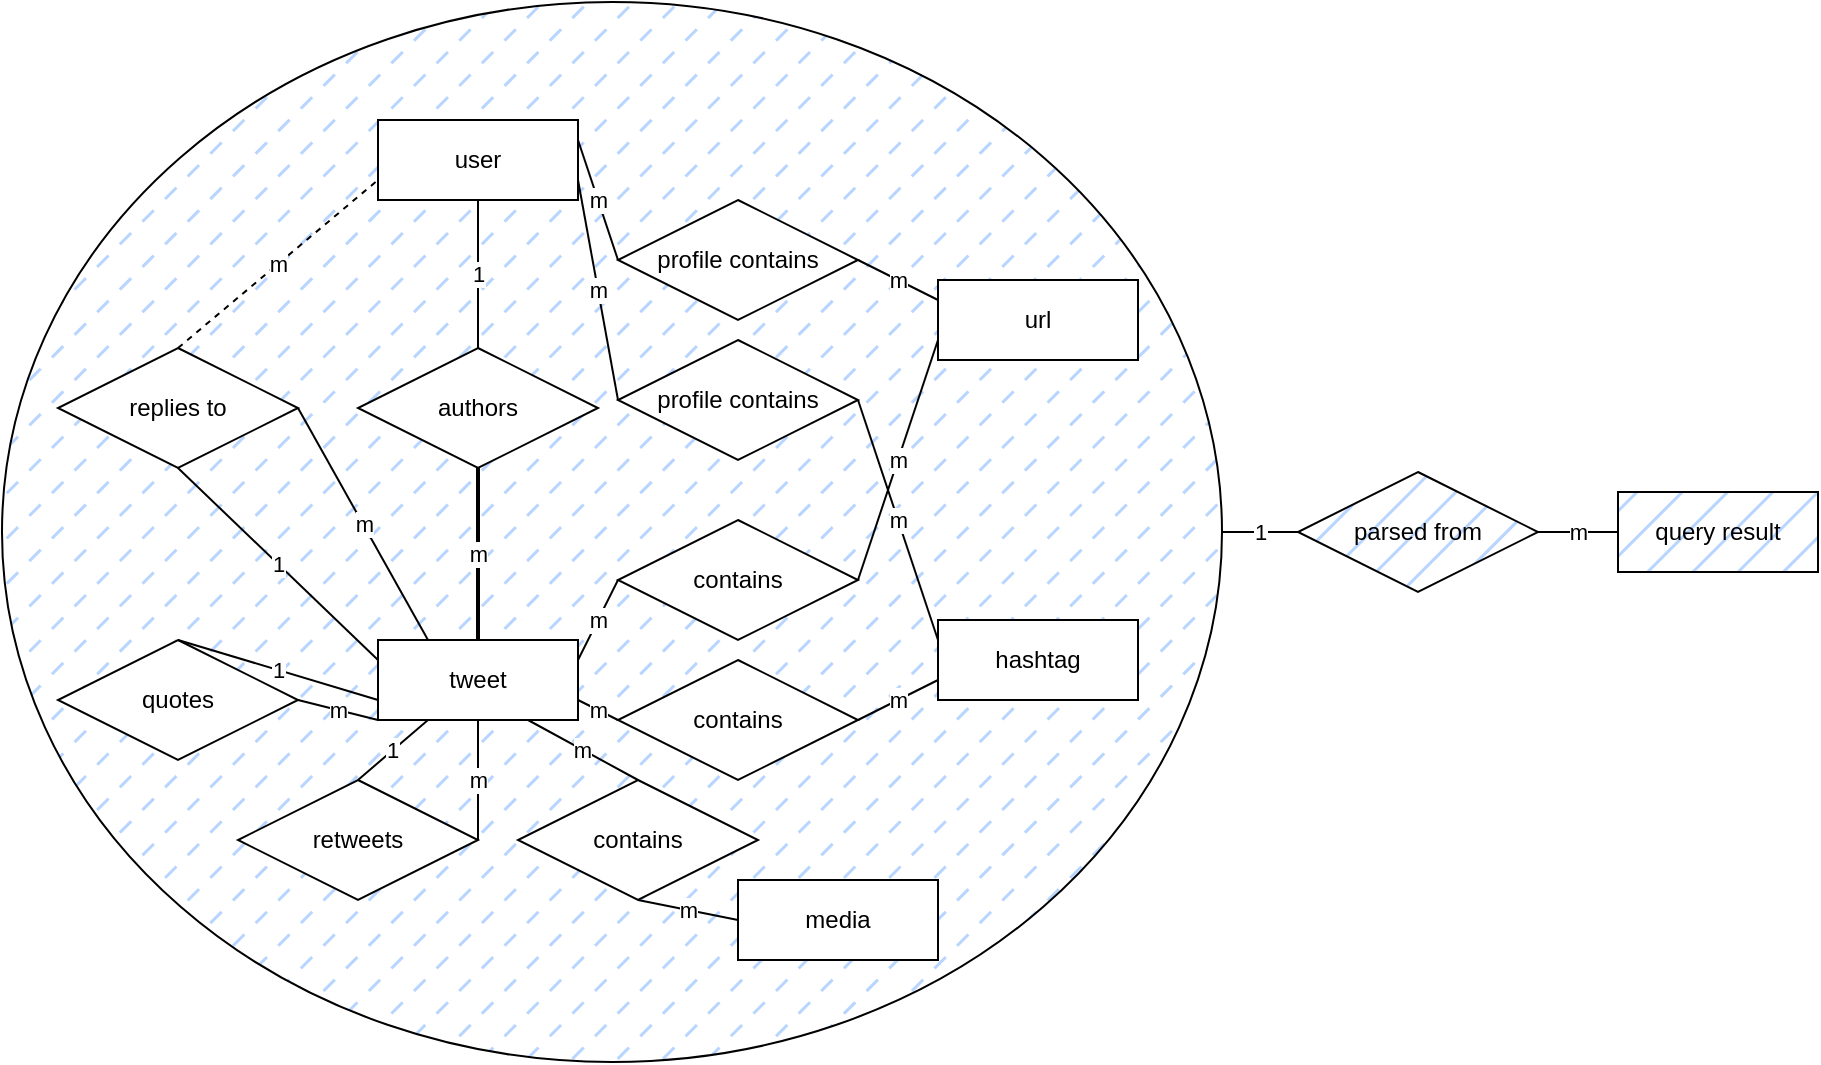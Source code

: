 <mxfile version="21.2.1" type="device">
  <diagram name="Page-1" id="3zozUpYY_Ir-bXSVpKUF">
    <mxGraphModel dx="1434" dy="843" grid="1" gridSize="10" guides="1" tooltips="1" connect="1" arrows="1" fold="1" page="1" pageScale="1" pageWidth="1169" pageHeight="827" math="0" shadow="0">
      <root>
        <mxCell id="0" />
        <mxCell id="1" parent="0" />
        <mxCell id="wTLmK9VXauN90tTeQbrv-31" value="query result" style="whiteSpace=wrap;html=1;align=center;fillColor=#B7D5FF;fillStyle=hatch;" parent="1" vertex="1">
          <mxGeometry x="900" y="426" width="100" height="40" as="geometry" />
        </mxCell>
        <mxCell id="wTLmK9VXauN90tTeQbrv-33" value="parsed from" style="shape=rhombus;perimeter=rhombusPerimeter;whiteSpace=wrap;html=1;align=center;fillStyle=hatch;fillColor=#B7D5FF;" parent="1" vertex="1">
          <mxGeometry x="740" y="416" width="120" height="60" as="geometry" />
        </mxCell>
        <mxCell id="wTLmK9VXauN90tTeQbrv-34" value="1" style="endArrow=none;html=1;rounded=0;exitX=1;exitY=0.5;exitDx=0;exitDy=0;entryX=0;entryY=0.5;entryDx=0;entryDy=0;" parent="1" source="wTLmK9VXauN90tTeQbrv-32" target="wTLmK9VXauN90tTeQbrv-33" edge="1">
          <mxGeometry relative="1" as="geometry">
            <mxPoint x="770" y="530" as="sourcePoint" />
            <mxPoint x="930" y="530" as="targetPoint" />
          </mxGeometry>
        </mxCell>
        <mxCell id="wTLmK9VXauN90tTeQbrv-35" value="m" style="endArrow=none;html=1;rounded=0;entryX=0;entryY=0.5;entryDx=0;entryDy=0;exitX=1;exitY=0.5;exitDx=0;exitDy=0;" parent="1" source="wTLmK9VXauN90tTeQbrv-33" target="wTLmK9VXauN90tTeQbrv-31" edge="1">
          <mxGeometry relative="1" as="geometry">
            <mxPoint x="870" y="470" as="sourcePoint" />
            <mxPoint x="720" y="420" as="targetPoint" />
          </mxGeometry>
        </mxCell>
        <mxCell id="wTLmK9VXauN90tTeQbrv-32" value="" style="ellipse;whiteSpace=wrap;html=1;fillStyle=dashed;fillColor=#B7D5FF;" parent="1" vertex="1">
          <mxGeometry x="92" y="181" width="610" height="530" as="geometry" />
        </mxCell>
        <mxCell id="wTLmK9VXauN90tTeQbrv-1" value="tweet" style="whiteSpace=wrap;html=1;align=center;" parent="1" vertex="1">
          <mxGeometry x="280" y="500" width="100" height="40" as="geometry" />
        </mxCell>
        <mxCell id="wTLmK9VXauN90tTeQbrv-2" value="user" style="whiteSpace=wrap;html=1;align=center;" parent="1" vertex="1">
          <mxGeometry x="280" y="240" width="100" height="40" as="geometry" />
        </mxCell>
        <mxCell id="wTLmK9VXauN90tTeQbrv-3" value="authors" style="shape=rhombus;perimeter=rhombusPerimeter;whiteSpace=wrap;html=1;align=center;" parent="1" vertex="1">
          <mxGeometry x="270" y="354" width="120" height="60" as="geometry" />
        </mxCell>
        <mxCell id="wTLmK9VXauN90tTeQbrv-4" value="1" style="endArrow=none;html=1;rounded=0;exitX=0.5;exitY=1;exitDx=0;exitDy=0;" parent="1" source="wTLmK9VXauN90tTeQbrv-2" target="wTLmK9VXauN90tTeQbrv-3" edge="1">
          <mxGeometry relative="1" as="geometry">
            <mxPoint x="560" y="420" as="sourcePoint" />
            <mxPoint x="720" y="420" as="targetPoint" />
          </mxGeometry>
        </mxCell>
        <mxCell id="wTLmK9VXauN90tTeQbrv-5" value="m" style="endArrow=none;html=1;rounded=0;exitX=0.5;exitY=1;exitDx=0;exitDy=0;entryX=0.5;entryY=0;entryDx=0;entryDy=0;strokeWidth=2;" parent="1" source="wTLmK9VXauN90tTeQbrv-3" target="wTLmK9VXauN90tTeQbrv-1" edge="1">
          <mxGeometry relative="1" as="geometry">
            <mxPoint x="560" y="420" as="sourcePoint" />
            <mxPoint x="720" y="420" as="targetPoint" />
          </mxGeometry>
        </mxCell>
        <mxCell id="wTLmK9VXauN90tTeQbrv-6" value="replies to" style="shape=rhombus;perimeter=rhombusPerimeter;whiteSpace=wrap;html=1;align=center;" parent="1" vertex="1">
          <mxGeometry x="120" y="354" width="120" height="60" as="geometry" />
        </mxCell>
        <mxCell id="wTLmK9VXauN90tTeQbrv-7" value="1" style="endArrow=none;html=1;rounded=0;exitX=0.5;exitY=1;exitDx=0;exitDy=0;entryX=0;entryY=0.25;entryDx=0;entryDy=0;" parent="1" source="wTLmK9VXauN90tTeQbrv-6" target="wTLmK9VXauN90tTeQbrv-1" edge="1">
          <mxGeometry relative="1" as="geometry">
            <mxPoint x="160" y="460" as="sourcePoint" />
            <mxPoint x="320" y="460" as="targetPoint" />
          </mxGeometry>
        </mxCell>
        <mxCell id="wTLmK9VXauN90tTeQbrv-8" value="m" style="endArrow=none;html=1;rounded=0;exitX=0.5;exitY=0;exitDx=0;exitDy=0;entryX=0;entryY=0.75;entryDx=0;entryDy=0;dashed=1;" parent="1" source="wTLmK9VXauN90tTeQbrv-6" target="wTLmK9VXauN90tTeQbrv-2" edge="1">
          <mxGeometry relative="1" as="geometry">
            <mxPoint x="560" y="420" as="sourcePoint" />
            <mxPoint x="230" y="270" as="targetPoint" />
          </mxGeometry>
        </mxCell>
        <mxCell id="wTLmK9VXauN90tTeQbrv-10" value="m" style="endArrow=none;html=1;rounded=0;exitX=1;exitY=0.5;exitDx=0;exitDy=0;entryX=0.25;entryY=0;entryDx=0;entryDy=0;" parent="1" source="wTLmK9VXauN90tTeQbrv-6" target="wTLmK9VXauN90tTeQbrv-1" edge="1">
          <mxGeometry relative="1" as="geometry">
            <mxPoint x="210" y="430" as="sourcePoint" />
            <mxPoint x="370" y="430" as="targetPoint" />
          </mxGeometry>
        </mxCell>
        <mxCell id="wTLmK9VXauN90tTeQbrv-11" value="quotes" style="shape=rhombus;perimeter=rhombusPerimeter;whiteSpace=wrap;html=1;align=center;" parent="1" vertex="1">
          <mxGeometry x="120" y="500" width="120" height="60" as="geometry" />
        </mxCell>
        <mxCell id="wTLmK9VXauN90tTeQbrv-12" value="retweets" style="shape=rhombus;perimeter=rhombusPerimeter;whiteSpace=wrap;html=1;align=center;" parent="1" vertex="1">
          <mxGeometry x="210" y="570" width="120" height="60" as="geometry" />
        </mxCell>
        <mxCell id="wTLmK9VXauN90tTeQbrv-13" value="1" style="endArrow=none;html=1;rounded=0;entryX=0;entryY=0.75;entryDx=0;entryDy=0;exitX=0.5;exitY=0;exitDx=0;exitDy=0;" parent="1" source="wTLmK9VXauN90tTeQbrv-11" target="wTLmK9VXauN90tTeQbrv-1" edge="1">
          <mxGeometry relative="1" as="geometry">
            <mxPoint x="560" y="420" as="sourcePoint" />
            <mxPoint x="720" y="420" as="targetPoint" />
          </mxGeometry>
        </mxCell>
        <mxCell id="wTLmK9VXauN90tTeQbrv-14" value="m" style="endArrow=none;html=1;rounded=0;exitX=1;exitY=0.5;exitDx=0;exitDy=0;entryX=0;entryY=1;entryDx=0;entryDy=0;" parent="1" source="wTLmK9VXauN90tTeQbrv-11" target="wTLmK9VXauN90tTeQbrv-1" edge="1">
          <mxGeometry relative="1" as="geometry">
            <mxPoint x="560" y="420" as="sourcePoint" />
            <mxPoint x="720" y="420" as="targetPoint" />
          </mxGeometry>
        </mxCell>
        <mxCell id="wTLmK9VXauN90tTeQbrv-15" value="1" style="endArrow=none;html=1;rounded=0;exitX=0.5;exitY=0;exitDx=0;exitDy=0;entryX=0.25;entryY=1;entryDx=0;entryDy=0;" parent="1" source="wTLmK9VXauN90tTeQbrv-12" target="wTLmK9VXauN90tTeQbrv-1" edge="1">
          <mxGeometry relative="1" as="geometry">
            <mxPoint x="560" y="420" as="sourcePoint" />
            <mxPoint x="720" y="420" as="targetPoint" />
          </mxGeometry>
        </mxCell>
        <mxCell id="wTLmK9VXauN90tTeQbrv-16" value="m" style="endArrow=none;html=1;rounded=0;exitX=1;exitY=0.5;exitDx=0;exitDy=0;entryX=0.5;entryY=1;entryDx=0;entryDy=0;" parent="1" source="wTLmK9VXauN90tTeQbrv-12" target="wTLmK9VXauN90tTeQbrv-1" edge="1">
          <mxGeometry relative="1" as="geometry">
            <mxPoint x="560" y="420" as="sourcePoint" />
            <mxPoint x="720" y="420" as="targetPoint" />
          </mxGeometry>
        </mxCell>
        <mxCell id="wTLmK9VXauN90tTeQbrv-17" value="url" style="whiteSpace=wrap;html=1;align=center;" parent="1" vertex="1">
          <mxGeometry x="560" y="320" width="100" height="40" as="geometry" />
        </mxCell>
        <mxCell id="wTLmK9VXauN90tTeQbrv-18" value="hashtag" style="whiteSpace=wrap;html=1;align=center;" parent="1" vertex="1">
          <mxGeometry x="560" y="490" width="100" height="40" as="geometry" />
        </mxCell>
        <mxCell id="wTLmK9VXauN90tTeQbrv-19" value="profile contains" style="shape=rhombus;perimeter=rhombusPerimeter;whiteSpace=wrap;html=1;align=center;" parent="1" vertex="1">
          <mxGeometry x="400" y="280" width="120" height="60" as="geometry" />
        </mxCell>
        <mxCell id="wTLmK9VXauN90tTeQbrv-20" value="profile contains" style="shape=rhombus;perimeter=rhombusPerimeter;whiteSpace=wrap;html=1;align=center;" parent="1" vertex="1">
          <mxGeometry x="400" y="350" width="120" height="60" as="geometry" />
        </mxCell>
        <mxCell id="wTLmK9VXauN90tTeQbrv-21" value="contains" style="shape=rhombus;perimeter=rhombusPerimeter;whiteSpace=wrap;html=1;align=center;" parent="1" vertex="1">
          <mxGeometry x="400" y="440" width="120" height="60" as="geometry" />
        </mxCell>
        <mxCell id="wTLmK9VXauN90tTeQbrv-22" value="contains" style="shape=rhombus;perimeter=rhombusPerimeter;whiteSpace=wrap;html=1;align=center;" parent="1" vertex="1">
          <mxGeometry x="400" y="510" width="120" height="60" as="geometry" />
        </mxCell>
        <mxCell id="wTLmK9VXauN90tTeQbrv-23" value="m" style="endArrow=none;html=1;rounded=0;exitX=1;exitY=0.25;exitDx=0;exitDy=0;entryX=0;entryY=0.5;entryDx=0;entryDy=0;" parent="1" source="wTLmK9VXauN90tTeQbrv-2" target="wTLmK9VXauN90tTeQbrv-19" edge="1">
          <mxGeometry relative="1" as="geometry">
            <mxPoint x="560" y="420" as="sourcePoint" />
            <mxPoint x="720" y="420" as="targetPoint" />
          </mxGeometry>
        </mxCell>
        <mxCell id="wTLmK9VXauN90tTeQbrv-24" value="m" style="endArrow=none;html=1;rounded=0;exitX=1;exitY=0.75;exitDx=0;exitDy=0;entryX=0;entryY=0.5;entryDx=0;entryDy=0;" parent="1" source="wTLmK9VXauN90tTeQbrv-2" target="wTLmK9VXauN90tTeQbrv-20" edge="1">
          <mxGeometry relative="1" as="geometry">
            <mxPoint x="560" y="420" as="sourcePoint" />
            <mxPoint x="720" y="420" as="targetPoint" />
          </mxGeometry>
        </mxCell>
        <mxCell id="wTLmK9VXauN90tTeQbrv-25" value="m" style="endArrow=none;html=1;rounded=0;exitX=1;exitY=0.25;exitDx=0;exitDy=0;entryX=0;entryY=0.5;entryDx=0;entryDy=0;" parent="1" source="wTLmK9VXauN90tTeQbrv-1" target="wTLmK9VXauN90tTeQbrv-21" edge="1">
          <mxGeometry relative="1" as="geometry">
            <mxPoint x="560" y="420" as="sourcePoint" />
            <mxPoint x="720" y="420" as="targetPoint" />
          </mxGeometry>
        </mxCell>
        <mxCell id="wTLmK9VXauN90tTeQbrv-26" value="m" style="endArrow=none;html=1;rounded=0;exitX=1;exitY=0.75;exitDx=0;exitDy=0;entryX=0;entryY=0.5;entryDx=0;entryDy=0;" parent="1" source="wTLmK9VXauN90tTeQbrv-1" target="wTLmK9VXauN90tTeQbrv-22" edge="1">
          <mxGeometry relative="1" as="geometry">
            <mxPoint x="560" y="420" as="sourcePoint" />
            <mxPoint x="720" y="420" as="targetPoint" />
          </mxGeometry>
        </mxCell>
        <mxCell id="wTLmK9VXauN90tTeQbrv-27" value="m" style="endArrow=none;html=1;rounded=0;exitX=1;exitY=0.5;exitDx=0;exitDy=0;entryX=0;entryY=0.25;entryDx=0;entryDy=0;" parent="1" source="wTLmK9VXauN90tTeQbrv-19" target="wTLmK9VXauN90tTeQbrv-17" edge="1">
          <mxGeometry relative="1" as="geometry">
            <mxPoint x="560" y="420" as="sourcePoint" />
            <mxPoint x="720" y="420" as="targetPoint" />
          </mxGeometry>
        </mxCell>
        <mxCell id="wTLmK9VXauN90tTeQbrv-28" value="m" style="endArrow=none;html=1;rounded=0;exitX=1;exitY=0.5;exitDx=0;exitDy=0;entryX=0;entryY=0.25;entryDx=0;entryDy=0;" parent="1" source="wTLmK9VXauN90tTeQbrv-20" target="wTLmK9VXauN90tTeQbrv-18" edge="1">
          <mxGeometry relative="1" as="geometry">
            <mxPoint x="560" y="420" as="sourcePoint" />
            <mxPoint x="720" y="420" as="targetPoint" />
          </mxGeometry>
        </mxCell>
        <mxCell id="wTLmK9VXauN90tTeQbrv-29" value="m" style="endArrow=none;html=1;rounded=0;exitX=1;exitY=0.5;exitDx=0;exitDy=0;entryX=0;entryY=0.75;entryDx=0;entryDy=0;" parent="1" source="wTLmK9VXauN90tTeQbrv-21" target="wTLmK9VXauN90tTeQbrv-17" edge="1">
          <mxGeometry relative="1" as="geometry">
            <mxPoint x="560" y="420" as="sourcePoint" />
            <mxPoint x="720" y="420" as="targetPoint" />
          </mxGeometry>
        </mxCell>
        <mxCell id="wTLmK9VXauN90tTeQbrv-30" value="m" style="endArrow=none;html=1;rounded=0;exitX=1;exitY=0.5;exitDx=0;exitDy=0;entryX=0;entryY=0.75;entryDx=0;entryDy=0;" parent="1" source="wTLmK9VXauN90tTeQbrv-22" target="wTLmK9VXauN90tTeQbrv-18" edge="1">
          <mxGeometry relative="1" as="geometry">
            <mxPoint x="560" y="420" as="sourcePoint" />
            <mxPoint x="720" y="420" as="targetPoint" />
          </mxGeometry>
        </mxCell>
        <mxCell id="s6kkjeDIFFCfWbI5qBEf-2" value="media" style="whiteSpace=wrap;html=1;align=center;" vertex="1" parent="1">
          <mxGeometry x="460" y="620" width="100" height="40" as="geometry" />
        </mxCell>
        <mxCell id="s6kkjeDIFFCfWbI5qBEf-3" value="contains" style="shape=rhombus;perimeter=rhombusPerimeter;whiteSpace=wrap;html=1;align=center;" vertex="1" parent="1">
          <mxGeometry x="350" y="570" width="120" height="60" as="geometry" />
        </mxCell>
        <mxCell id="s6kkjeDIFFCfWbI5qBEf-4" value="m" style="endArrow=none;html=1;rounded=0;entryX=0.75;entryY=1;entryDx=0;entryDy=0;exitX=0.5;exitY=0;exitDx=0;exitDy=0;" edge="1" parent="1" source="s6kkjeDIFFCfWbI5qBEf-3" target="wTLmK9VXauN90tTeQbrv-1">
          <mxGeometry width="50" height="50" relative="1" as="geometry">
            <mxPoint x="560" y="460" as="sourcePoint" />
            <mxPoint x="610" y="410" as="targetPoint" />
          </mxGeometry>
        </mxCell>
        <mxCell id="s6kkjeDIFFCfWbI5qBEf-7" value="m" style="endArrow=none;html=1;rounded=0;exitX=0.5;exitY=1;exitDx=0;exitDy=0;entryX=0;entryY=0.5;entryDx=0;entryDy=0;" edge="1" parent="1" source="s6kkjeDIFFCfWbI5qBEf-3" target="s6kkjeDIFFCfWbI5qBEf-2">
          <mxGeometry relative="1" as="geometry">
            <mxPoint x="500" y="430" as="sourcePoint" />
            <mxPoint x="660" y="430" as="targetPoint" />
          </mxGeometry>
        </mxCell>
      </root>
    </mxGraphModel>
  </diagram>
</mxfile>
